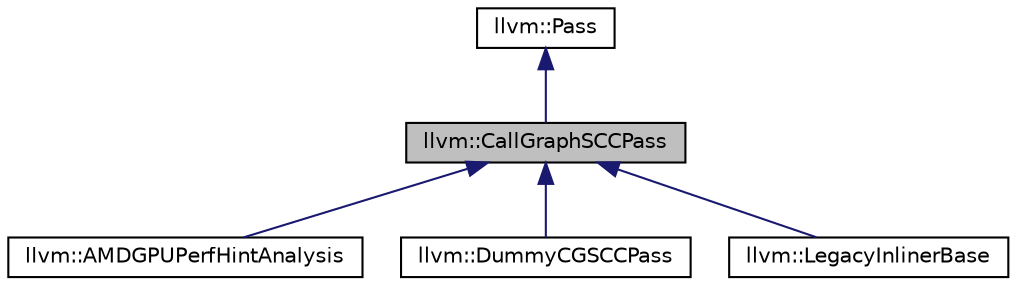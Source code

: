 digraph "llvm::CallGraphSCCPass"
{
 // LATEX_PDF_SIZE
  bgcolor="transparent";
  edge [fontname="Helvetica",fontsize="10",labelfontname="Helvetica",labelfontsize="10"];
  node [fontname="Helvetica",fontsize="10",shape="box"];
  Node1 [label="llvm::CallGraphSCCPass",height=0.2,width=0.4,color="black", fillcolor="grey75", style="filled", fontcolor="black",tooltip=" "];
  Node2 -> Node1 [dir="back",color="midnightblue",fontsize="10",style="solid",fontname="Helvetica"];
  Node2 [label="llvm::Pass",height=0.2,width=0.4,color="black",URL="$classllvm_1_1Pass.html",tooltip="Pass interface - Implemented by all 'passes'."];
  Node1 -> Node3 [dir="back",color="midnightblue",fontsize="10",style="solid",fontname="Helvetica"];
  Node3 [label="llvm::AMDGPUPerfHintAnalysis",height=0.2,width=0.4,color="black",URL="$structllvm_1_1AMDGPUPerfHintAnalysis.html",tooltip=" "];
  Node1 -> Node4 [dir="back",color="midnightblue",fontsize="10",style="solid",fontname="Helvetica"];
  Node4 [label="llvm::DummyCGSCCPass",height=0.2,width=0.4,color="black",URL="$classllvm_1_1DummyCGSCCPass.html",tooltip="This pass is required by interprocedural register allocation."];
  Node1 -> Node5 [dir="back",color="midnightblue",fontsize="10",style="solid",fontname="Helvetica"];
  Node5 [label="llvm::LegacyInlinerBase",height=0.2,width=0.4,color="black",URL="$structllvm_1_1LegacyInlinerBase.html",tooltip="This class contains all of the helper code which is used to perform the inlining operations that do n..."];
}
